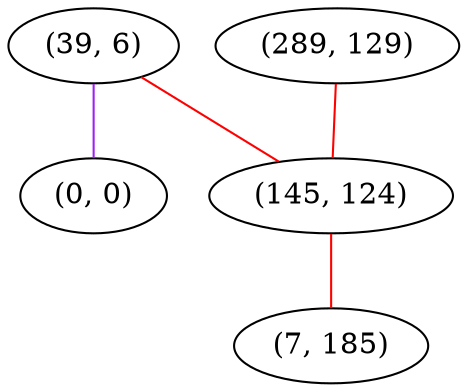 graph "" {
"(39, 6)";
"(0, 0)";
"(289, 129)";
"(145, 124)";
"(7, 185)";
"(39, 6)" -- "(0, 0)"  [color=purple, key=0, weight=4];
"(39, 6)" -- "(145, 124)"  [color=red, key=0, weight=1];
"(289, 129)" -- "(145, 124)"  [color=red, key=0, weight=1];
"(145, 124)" -- "(7, 185)"  [color=red, key=0, weight=1];
}
